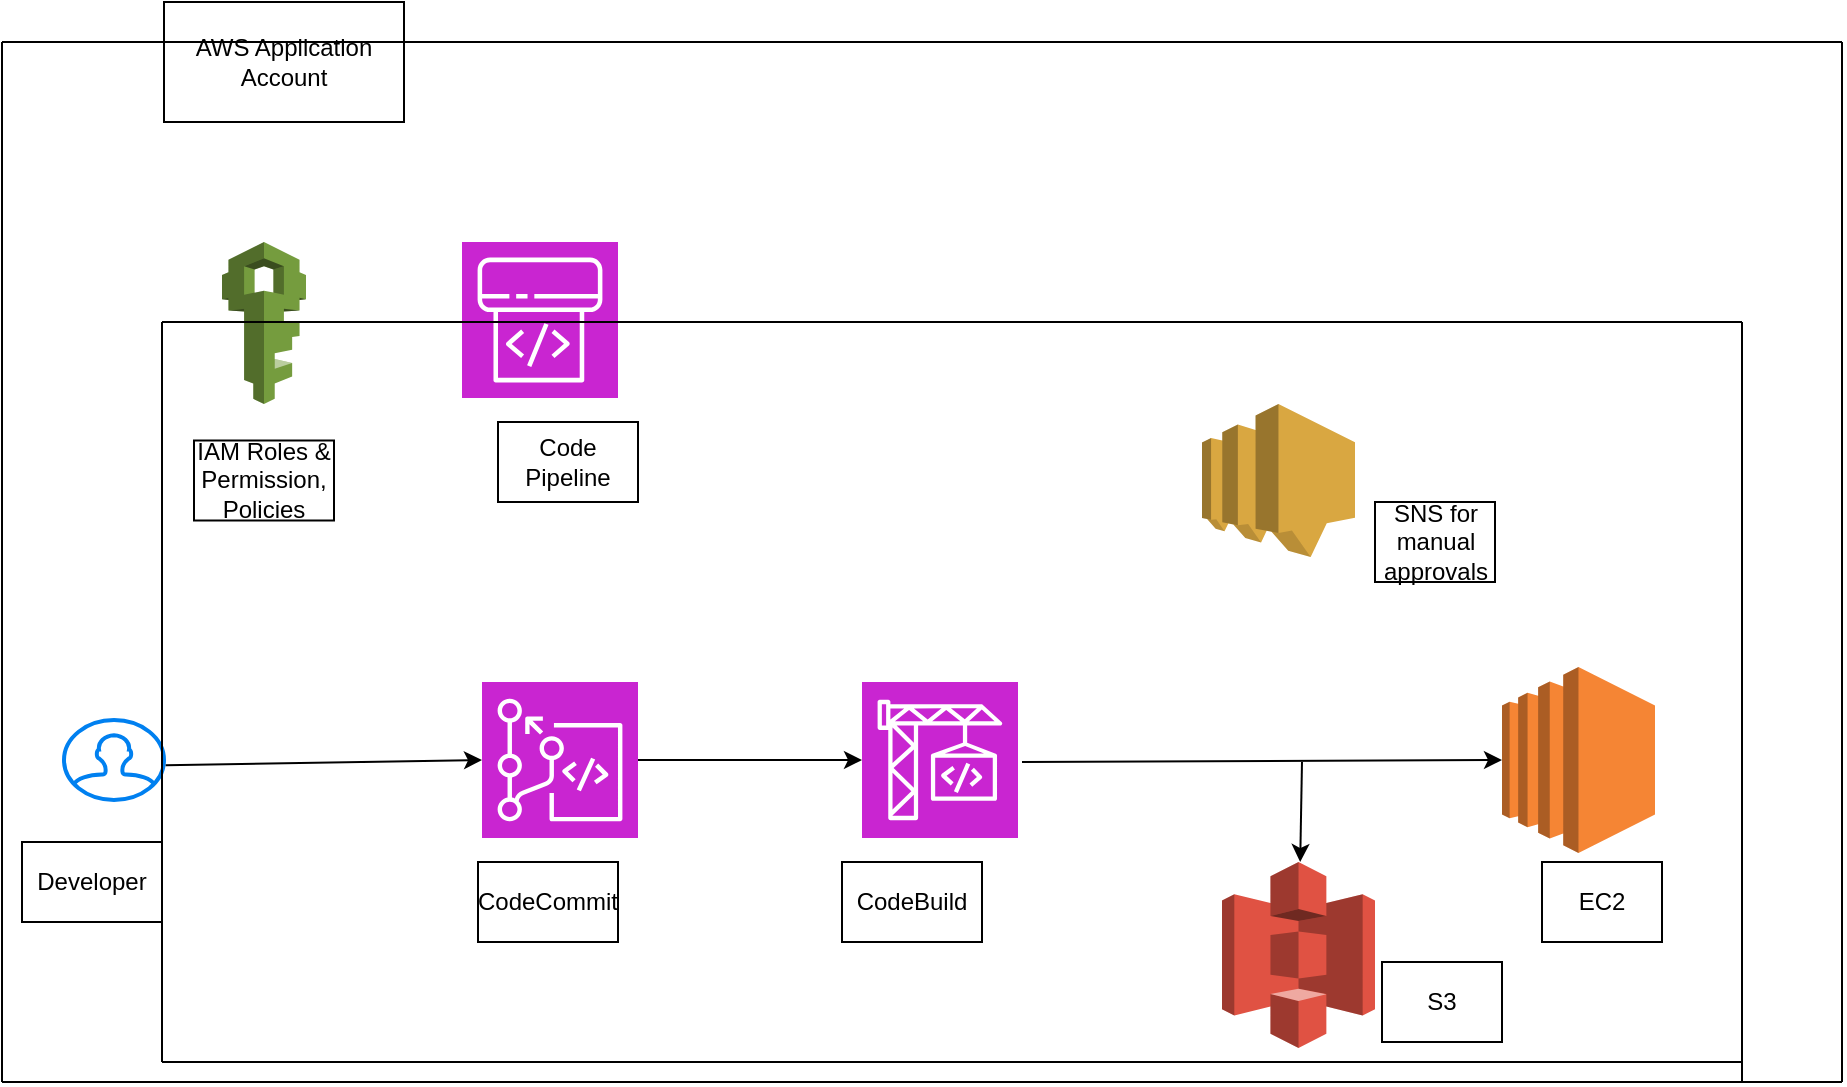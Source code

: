<mxfile version="22.0.6" type="github">
  <diagram name="Page-1" id="1XqCp414BJ1xofS9S-Hm">
    <mxGraphModel dx="1615" dy="1922" grid="1" gridSize="10" guides="1" tooltips="1" connect="1" arrows="1" fold="1" page="1" pageScale="1" pageWidth="850" pageHeight="1100" math="0" shadow="0">
      <root>
        <mxCell id="0" />
        <mxCell id="1" parent="0" />
        <mxCell id="1Lb-6rY9vOmU1GPdO8UI-6" value="AWS Application Account" style="rounded=0;whiteSpace=wrap;html=1;" vertex="1" parent="1">
          <mxGeometry x="161" y="-100" width="120" height="60" as="geometry" />
        </mxCell>
        <mxCell id="1Lb-6rY9vOmU1GPdO8UI-10" value="" style="sketch=0;points=[[0,0,0],[0.25,0,0],[0.5,0,0],[0.75,0,0],[1,0,0],[0,1,0],[0.25,1,0],[0.5,1,0],[0.75,1,0],[1,1,0],[0,0.25,0],[0,0.5,0],[0,0.75,0],[1,0.25,0],[1,0.5,0],[1,0.75,0]];outlineConnect=0;fontColor=#232F3E;fillColor=#C925D1;strokeColor=#ffffff;dashed=0;verticalLabelPosition=bottom;verticalAlign=top;align=center;html=1;fontSize=12;fontStyle=0;aspect=fixed;shape=mxgraph.aws4.resourceIcon;resIcon=mxgraph.aws4.codepipeline;" vertex="1" parent="1">
          <mxGeometry x="310" y="20" width="78" height="78" as="geometry" />
        </mxCell>
        <mxCell id="1Lb-6rY9vOmU1GPdO8UI-13" value="" style="sketch=0;points=[[0,0,0],[0.25,0,0],[0.5,0,0],[0.75,0,0],[1,0,0],[0,1,0],[0.25,1,0],[0.5,1,0],[0.75,1,0],[1,1,0],[0,0.25,0],[0,0.5,0],[0,0.75,0],[1,0.25,0],[1,0.5,0],[1,0.75,0]];outlineConnect=0;fontColor=#232F3E;fillColor=#C925D1;strokeColor=#ffffff;dashed=0;verticalLabelPosition=bottom;verticalAlign=top;align=center;html=1;fontSize=12;fontStyle=0;aspect=fixed;shape=mxgraph.aws4.resourceIcon;resIcon=mxgraph.aws4.codecommit;" vertex="1" parent="1">
          <mxGeometry x="320" y="240" width="78" height="78" as="geometry" />
        </mxCell>
        <mxCell id="1Lb-6rY9vOmU1GPdO8UI-14" value="" style="sketch=0;points=[[0,0,0],[0.25,0,0],[0.5,0,0],[0.75,0,0],[1,0,0],[0,1,0],[0.25,1,0],[0.5,1,0],[0.75,1,0],[1,1,0],[0,0.25,0],[0,0.5,0],[0,0.75,0],[1,0.25,0],[1,0.5,0],[1,0.75,0]];outlineConnect=0;fontColor=#232F3E;fillColor=#C925D1;strokeColor=#ffffff;dashed=0;verticalLabelPosition=bottom;verticalAlign=top;align=center;html=1;fontSize=12;fontStyle=0;aspect=fixed;shape=mxgraph.aws4.resourceIcon;resIcon=mxgraph.aws4.codebuild;" vertex="1" parent="1">
          <mxGeometry x="510" y="240" width="78" height="78" as="geometry" />
        </mxCell>
        <mxCell id="1Lb-6rY9vOmU1GPdO8UI-15" value="" style="outlineConnect=0;dashed=0;verticalLabelPosition=bottom;verticalAlign=top;align=center;html=1;shape=mxgraph.aws3.iam;fillColor=#759C3E;gradientColor=none;" vertex="1" parent="1">
          <mxGeometry x="190" y="20" width="42" height="81" as="geometry" />
        </mxCell>
        <mxCell id="1Lb-6rY9vOmU1GPdO8UI-16" value="" style="outlineConnect=0;dashed=0;verticalLabelPosition=bottom;verticalAlign=top;align=center;html=1;shape=mxgraph.aws3.ec2;fillColor=#F58534;gradientColor=none;" vertex="1" parent="1">
          <mxGeometry x="830" y="232.5" width="76.5" height="93" as="geometry" />
        </mxCell>
        <mxCell id="1Lb-6rY9vOmU1GPdO8UI-18" value="" style="html=1;verticalLabelPosition=bottom;align=center;labelBackgroundColor=#ffffff;verticalAlign=top;strokeWidth=2;strokeColor=#0080F0;shadow=0;dashed=0;shape=mxgraph.ios7.icons.user;" vertex="1" parent="1">
          <mxGeometry x="111" y="259" width="50" height="40" as="geometry" />
        </mxCell>
        <mxCell id="1Lb-6rY9vOmU1GPdO8UI-19" value="" style="outlineConnect=0;dashed=0;verticalLabelPosition=bottom;verticalAlign=top;align=center;html=1;shape=mxgraph.aws3.sns;fillColor=#D9A741;gradientColor=none;" vertex="1" parent="1">
          <mxGeometry x="680" y="101" width="76.5" height="76.5" as="geometry" />
        </mxCell>
        <mxCell id="1Lb-6rY9vOmU1GPdO8UI-22" value="" style="endArrow=none;html=1;rounded=0;" edge="1" parent="1">
          <mxGeometry width="50" height="50" relative="1" as="geometry">
            <mxPoint x="80" y="440" as="sourcePoint" />
            <mxPoint x="80" y="-80" as="targetPoint" />
          </mxGeometry>
        </mxCell>
        <mxCell id="1Lb-6rY9vOmU1GPdO8UI-23" value="" style="endArrow=none;html=1;rounded=0;" edge="1" parent="1">
          <mxGeometry width="50" height="50" relative="1" as="geometry">
            <mxPoint x="80" y="-80" as="sourcePoint" />
            <mxPoint x="1000" y="-80" as="targetPoint" />
          </mxGeometry>
        </mxCell>
        <mxCell id="1Lb-6rY9vOmU1GPdO8UI-24" value="" style="endArrow=none;html=1;rounded=0;" edge="1" parent="1">
          <mxGeometry width="50" height="50" relative="1" as="geometry">
            <mxPoint x="80" y="440" as="sourcePoint" />
            <mxPoint x="1000" y="440" as="targetPoint" />
          </mxGeometry>
        </mxCell>
        <mxCell id="1Lb-6rY9vOmU1GPdO8UI-25" value="" style="endArrow=none;html=1;rounded=0;" edge="1" parent="1">
          <mxGeometry width="50" height="50" relative="1" as="geometry">
            <mxPoint x="1000" y="440" as="sourcePoint" />
            <mxPoint x="1000" y="-80" as="targetPoint" />
          </mxGeometry>
        </mxCell>
        <mxCell id="1Lb-6rY9vOmU1GPdO8UI-26" value="" style="endArrow=classic;html=1;rounded=0;exitX=1.017;exitY=0.566;exitDx=0;exitDy=0;exitPerimeter=0;entryX=0;entryY=0.5;entryDx=0;entryDy=0;entryPerimeter=0;" edge="1" parent="1" source="1Lb-6rY9vOmU1GPdO8UI-18" target="1Lb-6rY9vOmU1GPdO8UI-13">
          <mxGeometry width="50" height="50" relative="1" as="geometry">
            <mxPoint x="490" y="280" as="sourcePoint" />
            <mxPoint x="540" y="230" as="targetPoint" />
          </mxGeometry>
        </mxCell>
        <mxCell id="1Lb-6rY9vOmU1GPdO8UI-27" value="" style="endArrow=classic;html=1;rounded=0;exitX=1;exitY=0.5;exitDx=0;exitDy=0;exitPerimeter=0;entryX=0;entryY=0.5;entryDx=0;entryDy=0;entryPerimeter=0;" edge="1" parent="1" source="1Lb-6rY9vOmU1GPdO8UI-13" target="1Lb-6rY9vOmU1GPdO8UI-14">
          <mxGeometry width="50" height="50" relative="1" as="geometry">
            <mxPoint x="480" y="280" as="sourcePoint" />
            <mxPoint x="530" y="230" as="targetPoint" />
          </mxGeometry>
        </mxCell>
        <mxCell id="1Lb-6rY9vOmU1GPdO8UI-29" value="" style="endArrow=classic;html=1;rounded=0;entryX=0;entryY=0.5;entryDx=0;entryDy=0;entryPerimeter=0;" edge="1" parent="1" target="1Lb-6rY9vOmU1GPdO8UI-16">
          <mxGeometry width="50" height="50" relative="1" as="geometry">
            <mxPoint x="590" y="280" as="sourcePoint" />
            <mxPoint x="530" y="230" as="targetPoint" />
          </mxGeometry>
        </mxCell>
        <mxCell id="1Lb-6rY9vOmU1GPdO8UI-30" value="" style="endArrow=none;html=1;rounded=0;" edge="1" parent="1">
          <mxGeometry width="50" height="50" relative="1" as="geometry">
            <mxPoint x="160" y="60" as="sourcePoint" />
            <mxPoint x="160" y="430" as="targetPoint" />
          </mxGeometry>
        </mxCell>
        <mxCell id="1Lb-6rY9vOmU1GPdO8UI-31" value="" style="outlineConnect=0;dashed=0;verticalLabelPosition=bottom;verticalAlign=top;align=center;html=1;shape=mxgraph.aws3.s3;fillColor=#E05243;gradientColor=none;" vertex="1" parent="1">
          <mxGeometry x="690" y="330" width="76.5" height="93" as="geometry" />
        </mxCell>
        <mxCell id="1Lb-6rY9vOmU1GPdO8UI-35" value="" style="endArrow=none;html=1;rounded=0;" edge="1" parent="1">
          <mxGeometry width="50" height="50" relative="1" as="geometry">
            <mxPoint x="160" y="60" as="sourcePoint" />
            <mxPoint x="950" y="60" as="targetPoint" />
          </mxGeometry>
        </mxCell>
        <mxCell id="1Lb-6rY9vOmU1GPdO8UI-36" value="" style="endArrow=none;html=1;rounded=0;" edge="1" parent="1">
          <mxGeometry width="50" height="50" relative="1" as="geometry">
            <mxPoint x="160" y="430" as="sourcePoint" />
            <mxPoint x="950" y="430" as="targetPoint" />
          </mxGeometry>
        </mxCell>
        <mxCell id="1Lb-6rY9vOmU1GPdO8UI-37" value="" style="endArrow=none;html=1;rounded=0;" edge="1" parent="1">
          <mxGeometry width="50" height="50" relative="1" as="geometry">
            <mxPoint x="950" y="440" as="sourcePoint" />
            <mxPoint x="950" y="60" as="targetPoint" />
          </mxGeometry>
        </mxCell>
        <mxCell id="1Lb-6rY9vOmU1GPdO8UI-38" value="" style="endArrow=classic;html=1;rounded=0;" edge="1" parent="1" target="1Lb-6rY9vOmU1GPdO8UI-31">
          <mxGeometry width="50" height="50" relative="1" as="geometry">
            <mxPoint x="730" y="280" as="sourcePoint" />
            <mxPoint x="510" y="250" as="targetPoint" />
          </mxGeometry>
        </mxCell>
        <mxCell id="1Lb-6rY9vOmU1GPdO8UI-39" value="Developer" style="rounded=0;whiteSpace=wrap;html=1;" vertex="1" parent="1">
          <mxGeometry x="90" y="320" width="70" height="40" as="geometry" />
        </mxCell>
        <mxCell id="1Lb-6rY9vOmU1GPdO8UI-40" value="CodeCommit" style="rounded=0;whiteSpace=wrap;html=1;" vertex="1" parent="1">
          <mxGeometry x="318" y="330" width="70" height="40" as="geometry" />
        </mxCell>
        <mxCell id="1Lb-6rY9vOmU1GPdO8UI-41" value="CodeBuild" style="rounded=0;whiteSpace=wrap;html=1;" vertex="1" parent="1">
          <mxGeometry x="500" y="330" width="70" height="40" as="geometry" />
        </mxCell>
        <mxCell id="1Lb-6rY9vOmU1GPdO8UI-42" value="EC2" style="rounded=0;whiteSpace=wrap;html=1;" vertex="1" parent="1">
          <mxGeometry x="850" y="330" width="60" height="40" as="geometry" />
        </mxCell>
        <mxCell id="1Lb-6rY9vOmU1GPdO8UI-43" value="S3" style="rounded=0;whiteSpace=wrap;html=1;" vertex="1" parent="1">
          <mxGeometry x="770" y="380" width="60" height="40" as="geometry" />
        </mxCell>
        <mxCell id="1Lb-6rY9vOmU1GPdO8UI-44" value="Code Pipeline" style="rounded=0;whiteSpace=wrap;html=1;" vertex="1" parent="1">
          <mxGeometry x="328" y="110" width="70" height="40" as="geometry" />
        </mxCell>
        <mxCell id="1Lb-6rY9vOmU1GPdO8UI-45" value="IAM Roles &amp;amp; Permission, Policies" style="rounded=0;whiteSpace=wrap;html=1;" vertex="1" parent="1">
          <mxGeometry x="176" y="119.25" width="70" height="40" as="geometry" />
        </mxCell>
        <mxCell id="1Lb-6rY9vOmU1GPdO8UI-46" value="SNS for manual approvals" style="rounded=0;whiteSpace=wrap;html=1;" vertex="1" parent="1">
          <mxGeometry x="766.5" y="150" width="60" height="40" as="geometry" />
        </mxCell>
      </root>
    </mxGraphModel>
  </diagram>
</mxfile>
